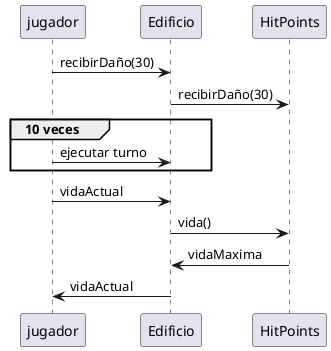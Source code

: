 @startuml
'https://plantuml.com/sequence-diagram

jugador -> Edificio: recibirDaño(30)
Edificio -> HitPoints: recibirDaño(30)
group 10 veces
    jugador -> Edificio: ejecutar turno
end

jugador -> Edificio: vidaActual
Edificio -> HitPoints: vida()
HitPoints -> Edificio: vidaMaxima
Edificio -> jugador: vidaActual

@enduml